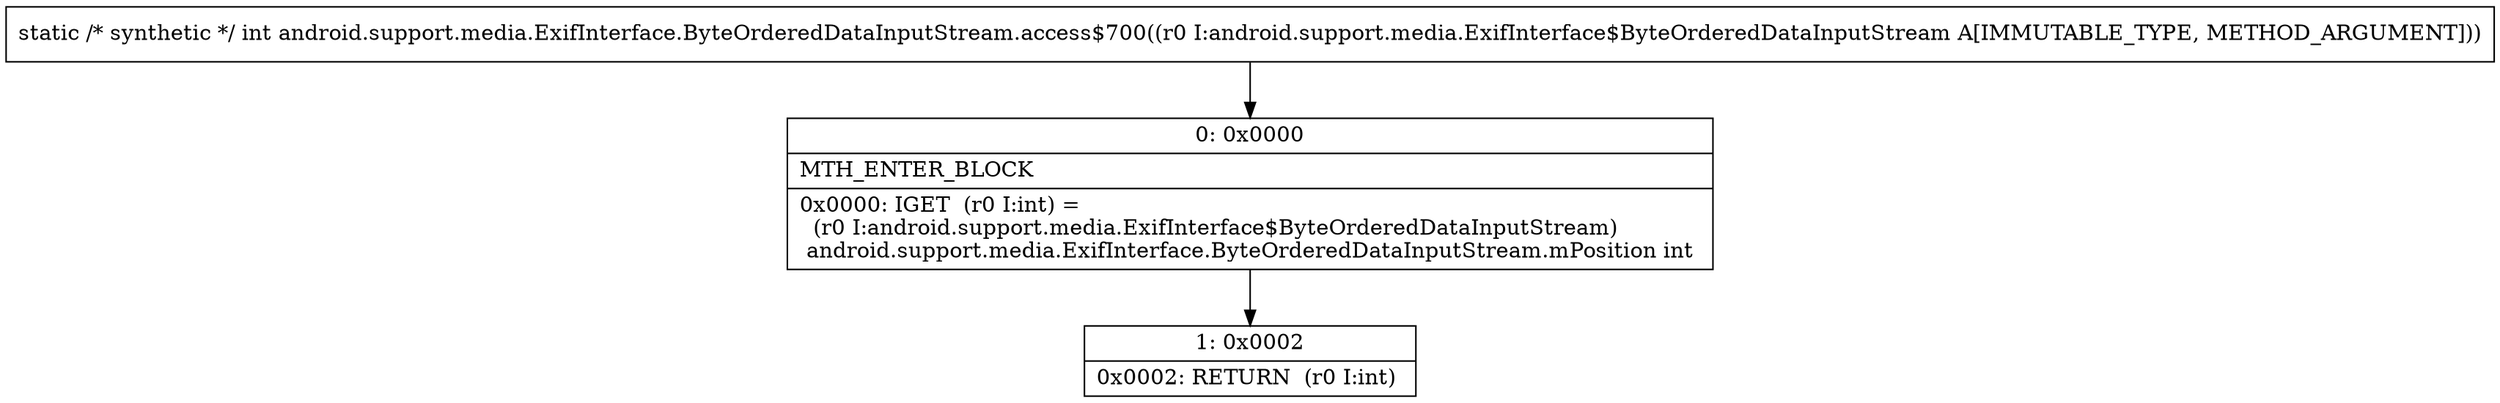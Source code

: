 digraph "CFG forandroid.support.media.ExifInterface.ByteOrderedDataInputStream.access$700(Landroid\/support\/media\/ExifInterface$ByteOrderedDataInputStream;)I" {
Node_0 [shape=record,label="{0\:\ 0x0000|MTH_ENTER_BLOCK\l|0x0000: IGET  (r0 I:int) = \l  (r0 I:android.support.media.ExifInterface$ByteOrderedDataInputStream)\l android.support.media.ExifInterface.ByteOrderedDataInputStream.mPosition int \l}"];
Node_1 [shape=record,label="{1\:\ 0x0002|0x0002: RETURN  (r0 I:int) \l}"];
MethodNode[shape=record,label="{static \/* synthetic *\/ int android.support.media.ExifInterface.ByteOrderedDataInputStream.access$700((r0 I:android.support.media.ExifInterface$ByteOrderedDataInputStream A[IMMUTABLE_TYPE, METHOD_ARGUMENT])) }"];
MethodNode -> Node_0;
Node_0 -> Node_1;
}

